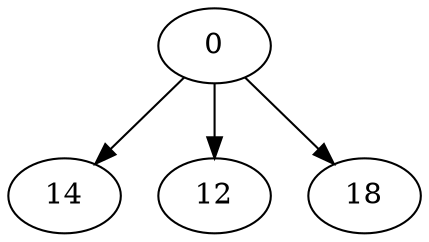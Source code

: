 digraph tree {
    "0";
    "14";
    "12";
    "18";
    "0" -> "14";
    "0" -> "12";
    "0" -> "18";
}
